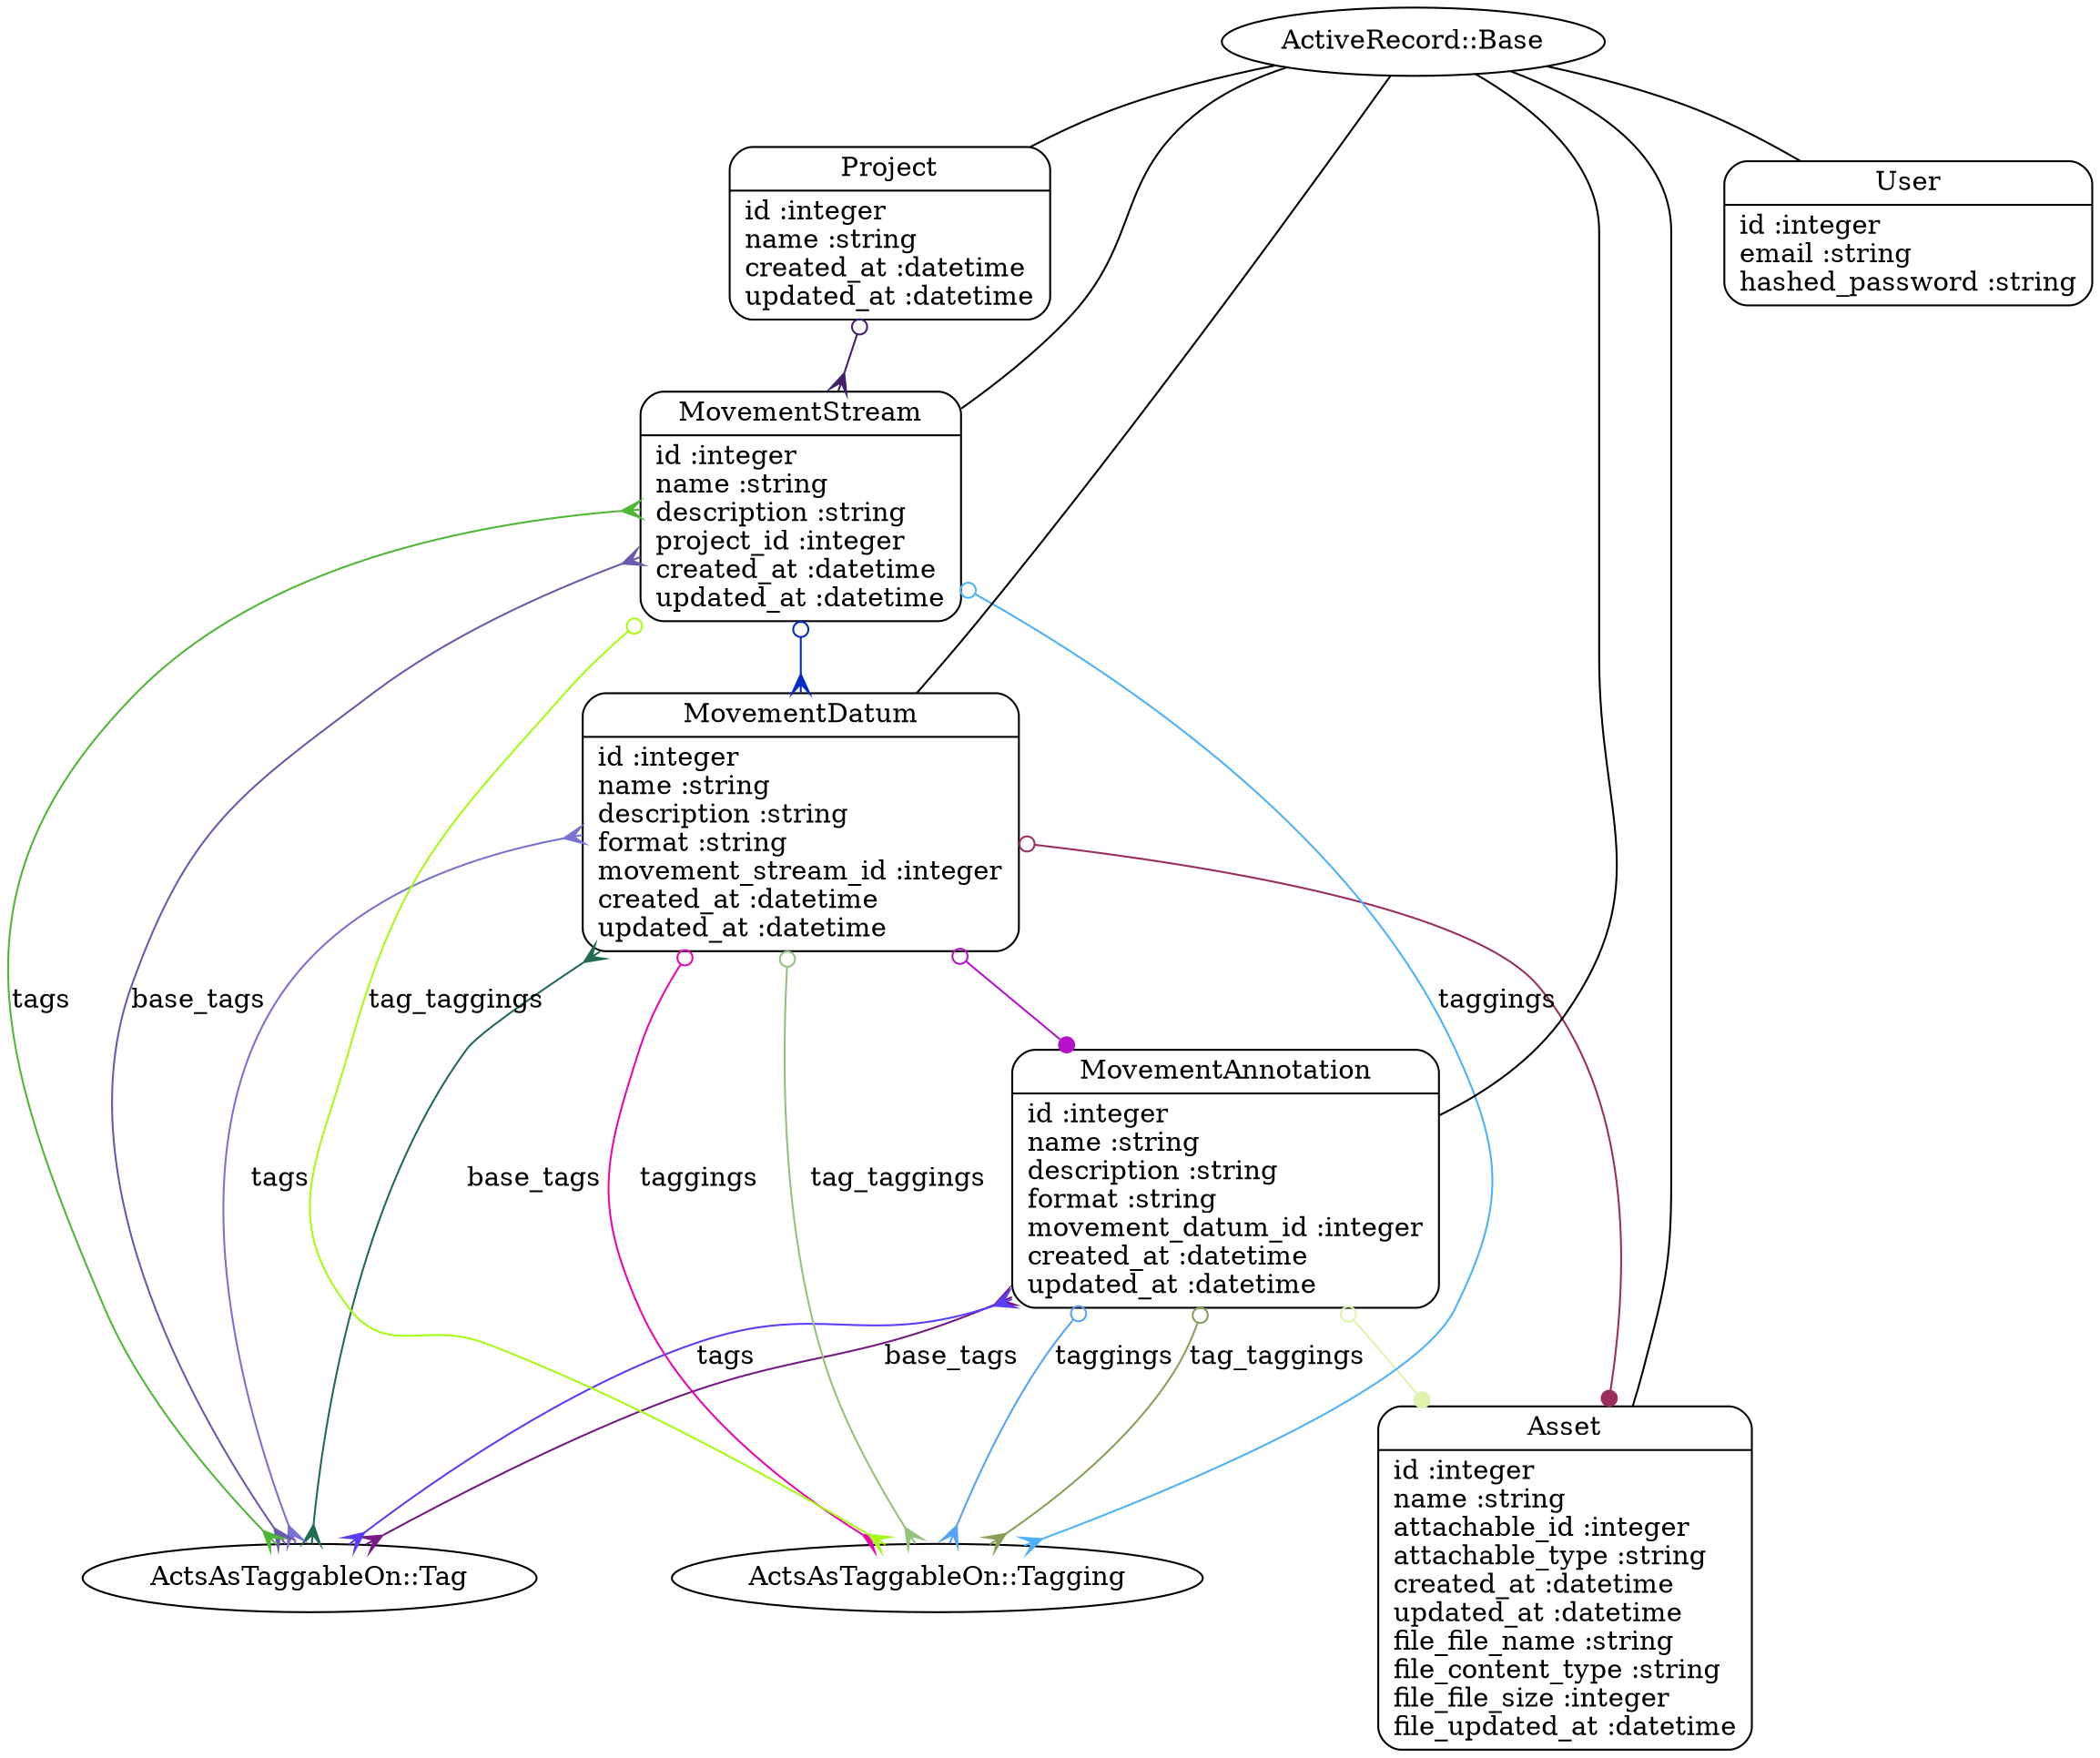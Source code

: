 digraph models_diagram {
	graph[overlap=false, splines=true]
	"Asset" [shape=Mrecord, label="{Asset|id :integer\lname :string\lattachable_id :integer\lattachable_type :string\lcreated_at :datetime\lupdated_at :datetime\lfile_file_name :string\lfile_content_type :string\lfile_file_size :integer\lfile_updated_at :datetime\l}"]
	"MovementAnnotation" [shape=Mrecord, label="{MovementAnnotation|id :integer\lname :string\ldescription :string\lformat :string\lmovement_datum_id :integer\lcreated_at :datetime\lupdated_at :datetime\l}"]
	"MovementDatum" [shape=Mrecord, label="{MovementDatum|id :integer\lname :string\ldescription :string\lformat :string\lmovement_stream_id :integer\lcreated_at :datetime\lupdated_at :datetime\l}"]
	"MovementStream" [shape=Mrecord, label="{MovementStream|id :integer\lname :string\ldescription :string\lproject_id :integer\lcreated_at :datetime\lupdated_at :datetime\l}"]
	"Project" [shape=Mrecord, label="{Project|id :integer\lname :string\lcreated_at :datetime\lupdated_at :datetime\l}"]
	"User" [shape=Mrecord, label="{User|id :integer\lemail :string\lhashed_password :string\l}"]
	"ActiveRecord::Base" -> "Asset" [label="", arrowhead="none", arrowtail="onormal"]
	"MovementAnnotation" -> "Asset" [arrowtail=odot, arrowhead=dot, dir=both color="#DCF4AF"]
	"MovementAnnotation" -> "ActsAsTaggableOn::Tagging" [label="taggings", arrowtail=odot, arrowhead=crow, dir=both color="#57A2F6"]
	"MovementAnnotation" -> "ActsAsTaggableOn::Tag" [label="base_tags", arrowtail=crow, arrowhead=crow, dir=both color="#751A83"]
	"MovementAnnotation" -> "ActsAsTaggableOn::Tagging" [label="tag_taggings", arrowtail=odot, arrowhead=crow, dir=both color="#87A059"]
	"MovementAnnotation" -> "ActsAsTaggableOn::Tag" [label="tags", arrowtail=crow, arrowhead=crow, dir=both color="#5A3EF6"]
	"ActiveRecord::Base" -> "MovementAnnotation" [label="", arrowhead="none", arrowtail="onormal"]
	"MovementDatum" -> "Asset" [arrowtail=odot, arrowhead=dot, dir=both color="#9A2E5D"]
	"MovementDatum" -> "MovementAnnotation" [arrowtail=odot, arrowhead=dot, dir=both color="#B811CC"]
	"MovementDatum" -> "ActsAsTaggableOn::Tagging" [label="taggings", arrowtail=odot, arrowhead=crow, dir=both color="#E808AF"]
	"MovementDatum" -> "ActsAsTaggableOn::Tag" [label="base_tags", arrowtail=crow, arrowhead=crow, dir=both color="#206B51"]
	"MovementDatum" -> "ActsAsTaggableOn::Tagging" [label="tag_taggings", arrowtail=odot, arrowhead=crow, dir=both color="#94C17B"]
	"MovementDatum" -> "ActsAsTaggableOn::Tag" [label="tags", arrowtail=crow, arrowhead=crow, dir=both color="#7872D1"]
	"ActiveRecord::Base" -> "MovementDatum" [label="", arrowhead="none", arrowtail="onormal"]
	"MovementStream" -> "MovementDatum" [arrowtail=odot, arrowhead=crow, dir=both color="#042BCA"]
	"MovementStream" -> "ActsAsTaggableOn::Tagging" [label="taggings", arrowtail=odot, arrowhead=crow, dir=both color="#4CB1FB"]
	"MovementStream" -> "ActsAsTaggableOn::Tag" [label="base_tags", arrowtail=crow, arrowhead=crow, dir=both color="#6B59AC"]
	"MovementStream" -> "ActsAsTaggableOn::Tagging" [label="tag_taggings", arrowtail=odot, arrowhead=crow, dir=both color="#A7FA15"]
	"MovementStream" -> "ActsAsTaggableOn::Tag" [label="tags", arrowtail=crow, arrowhead=crow, dir=both color="#50B638"]
	"ActiveRecord::Base" -> "MovementStream" [label="", arrowhead="none", arrowtail="onormal"]
	"Project" -> "MovementStream" [arrowtail=odot, arrowhead=crow, dir=both color="#431F6E"]
	"ActiveRecord::Base" -> "Project" [label="", arrowhead="none", arrowtail="onormal"]
	"ActiveRecord::Base" -> "User" [label="", arrowhead="none", arrowtail="onormal"]
}
